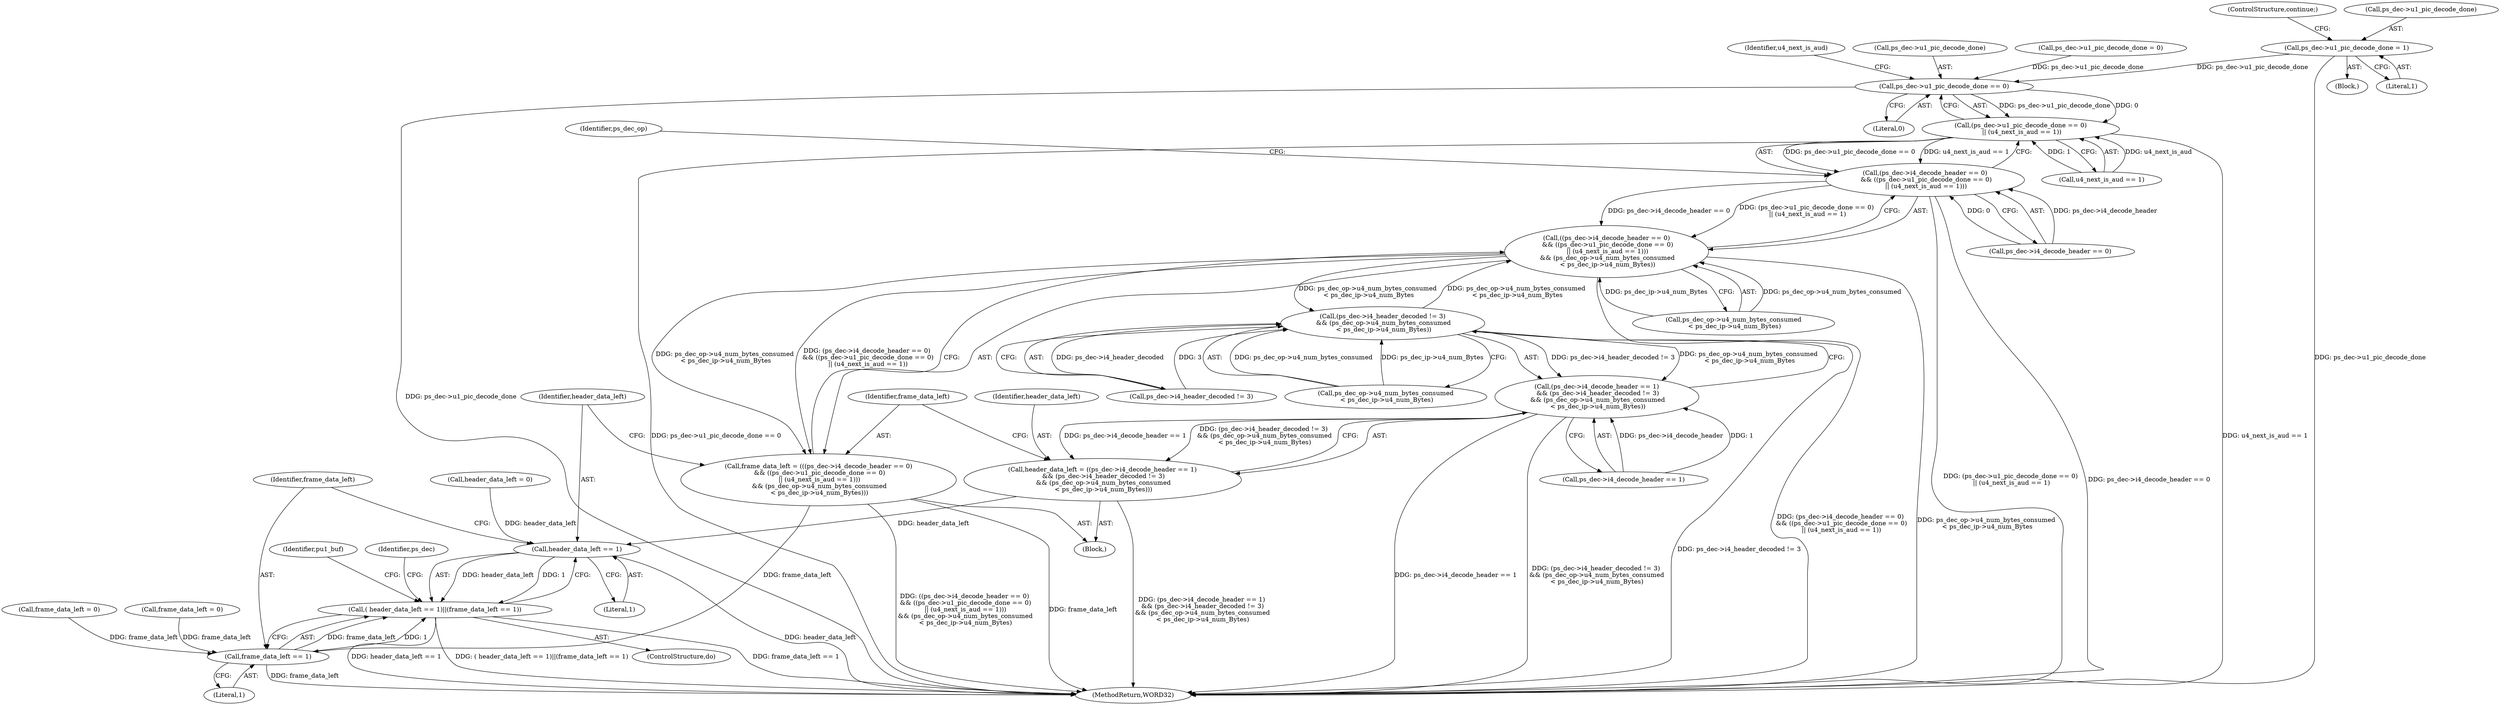 digraph "0_Android_7109ce3f8f90a28ca9f0ee6e14f6ac5e414c62cf@pointer" {
"1001272" [label="(Call,ps_dec->u1_pic_decode_done = 1)"];
"1001447" [label="(Call,ps_dec->u1_pic_decode_done == 0)"];
"1001446" [label="(Call,(ps_dec->u1_pic_decode_done == 0)\n || (u4_next_is_aud == 1))"];
"1001440" [label="(Call,(ps_dec->i4_decode_header == 0)\n && ((ps_dec->u1_pic_decode_done == 0)\n || (u4_next_is_aud == 1)))"];
"1001439" [label="(Call,((ps_dec->i4_decode_header == 0)\n && ((ps_dec->u1_pic_decode_done == 0)\n || (u4_next_is_aud == 1)))\n && (ps_dec_op->u4_num_bytes_consumed\n < ps_dec_ip->u4_num_Bytes))"];
"1001424" [label="(Call,(ps_dec->i4_header_decoded != 3)\n && (ps_dec_op->u4_num_bytes_consumed\n < ps_dec_ip->u4_num_Bytes))"];
"1001418" [label="(Call,(ps_dec->i4_decode_header == 1)\n && (ps_dec->i4_header_decoded != 3)\n && (ps_dec_op->u4_num_bytes_consumed\n < ps_dec_ip->u4_num_Bytes))"];
"1001416" [label="(Call,header_data_left = ((ps_dec->i4_decode_header == 1)\n && (ps_dec->i4_header_decoded != 3)\n && (ps_dec_op->u4_num_bytes_consumed\n < ps_dec_ip->u4_num_Bytes)))"];
"1001463" [label="(Call,header_data_left == 1)"];
"1001462" [label="(Call,( header_data_left == 1)||(frame_data_left == 1))"];
"1001437" [label="(Call,frame_data_left = (((ps_dec->i4_decode_header == 0)\n && ((ps_dec->u1_pic_decode_done == 0)\n || (u4_next_is_aud == 1)))\n && (ps_dec_op->u4_num_bytes_consumed\n < ps_dec_ip->u4_num_Bytes)))"];
"1001466" [label="(Call,frame_data_left == 1)"];
"1001424" [label="(Call,(ps_dec->i4_header_decoded != 3)\n && (ps_dec_op->u4_num_bytes_consumed\n < ps_dec_ip->u4_num_Bytes))"];
"1001453" [label="(Identifier,u4_next_is_aud)"];
"1001276" [label="(Literal,1)"];
"1001452" [label="(Call,u4_next_is_aud == 1)"];
"1001437" [label="(Call,frame_data_left = (((ps_dec->i4_decode_header == 0)\n && ((ps_dec->u1_pic_decode_done == 0)\n || (u4_next_is_aud == 1)))\n && (ps_dec_op->u4_num_bytes_consumed\n < ps_dec_ip->u4_num_Bytes)))"];
"1001430" [label="(Call,ps_dec_op->u4_num_bytes_consumed\n < ps_dec_ip->u4_num_Bytes)"];
"1001438" [label="(Identifier,frame_data_left)"];
"1001448" [label="(Call,ps_dec->u1_pic_decode_done)"];
"1001462" [label="(Call,( header_data_left == 1)||(frame_data_left == 1))"];
"1000975" [label="(ControlStructure,do)"];
"1001455" [label="(Call,ps_dec_op->u4_num_bytes_consumed\n < ps_dec_ip->u4_num_Bytes)"];
"1000196" [label="(Call,header_data_left = 0)"];
"1001473" [label="(Identifier,ps_dec)"];
"1001418" [label="(Call,(ps_dec->i4_decode_header == 1)\n && (ps_dec->i4_header_decoded != 3)\n && (ps_dec_op->u4_num_bytes_consumed\n < ps_dec_ip->u4_num_Bytes))"];
"1001457" [label="(Identifier,ps_dec_op)"];
"1000301" [label="(Call,ps_dec->u1_pic_decode_done = 0)"];
"1001451" [label="(Literal,0)"];
"1001441" [label="(Call,ps_dec->i4_decode_header == 0)"];
"1001447" [label="(Call,ps_dec->u1_pic_decode_done == 0)"];
"1001467" [label="(Identifier,frame_data_left)"];
"1002160" [label="(MethodReturn,WORD32)"];
"1001417" [label="(Identifier,header_data_left)"];
"1001468" [label="(Literal,1)"];
"1001425" [label="(Call,ps_dec->i4_header_decoded != 3)"];
"1001446" [label="(Call,(ps_dec->u1_pic_decode_done == 0)\n || (u4_next_is_aud == 1))"];
"1001466" [label="(Call,frame_data_left == 1)"];
"1001463" [label="(Call,header_data_left == 1)"];
"1000200" [label="(Call,frame_data_left = 0)"];
"1001271" [label="(Block,)"];
"1001419" [label="(Call,ps_dec->i4_decode_header == 1)"];
"1001416" [label="(Call,header_data_left = ((ps_dec->i4_decode_header == 1)\n && (ps_dec->i4_header_decoded != 3)\n && (ps_dec_op->u4_num_bytes_consumed\n < ps_dec_ip->u4_num_Bytes)))"];
"1000979" [label="(Identifier,pu1_buf)"];
"1001272" [label="(Call,ps_dec->u1_pic_decode_done = 1)"];
"1001277" [label="(ControlStructure,continue;)"];
"1001280" [label="(Call,frame_data_left = 0)"];
"1000976" [label="(Block,)"];
"1001465" [label="(Literal,1)"];
"1001273" [label="(Call,ps_dec->u1_pic_decode_done)"];
"1001440" [label="(Call,(ps_dec->i4_decode_header == 0)\n && ((ps_dec->u1_pic_decode_done == 0)\n || (u4_next_is_aud == 1)))"];
"1001439" [label="(Call,((ps_dec->i4_decode_header == 0)\n && ((ps_dec->u1_pic_decode_done == 0)\n || (u4_next_is_aud == 1)))\n && (ps_dec_op->u4_num_bytes_consumed\n < ps_dec_ip->u4_num_Bytes))"];
"1001464" [label="(Identifier,header_data_left)"];
"1001272" -> "1001271"  [label="AST: "];
"1001272" -> "1001276"  [label="CFG: "];
"1001273" -> "1001272"  [label="AST: "];
"1001276" -> "1001272"  [label="AST: "];
"1001277" -> "1001272"  [label="CFG: "];
"1001272" -> "1002160"  [label="DDG: ps_dec->u1_pic_decode_done"];
"1001272" -> "1001447"  [label="DDG: ps_dec->u1_pic_decode_done"];
"1001447" -> "1001446"  [label="AST: "];
"1001447" -> "1001451"  [label="CFG: "];
"1001448" -> "1001447"  [label="AST: "];
"1001451" -> "1001447"  [label="AST: "];
"1001453" -> "1001447"  [label="CFG: "];
"1001446" -> "1001447"  [label="CFG: "];
"1001447" -> "1002160"  [label="DDG: ps_dec->u1_pic_decode_done"];
"1001447" -> "1001446"  [label="DDG: ps_dec->u1_pic_decode_done"];
"1001447" -> "1001446"  [label="DDG: 0"];
"1000301" -> "1001447"  [label="DDG: ps_dec->u1_pic_decode_done"];
"1001446" -> "1001440"  [label="AST: "];
"1001446" -> "1001452"  [label="CFG: "];
"1001452" -> "1001446"  [label="AST: "];
"1001440" -> "1001446"  [label="CFG: "];
"1001446" -> "1002160"  [label="DDG: u4_next_is_aud == 1"];
"1001446" -> "1002160"  [label="DDG: ps_dec->u1_pic_decode_done == 0"];
"1001446" -> "1001440"  [label="DDG: ps_dec->u1_pic_decode_done == 0"];
"1001446" -> "1001440"  [label="DDG: u4_next_is_aud == 1"];
"1001452" -> "1001446"  [label="DDG: u4_next_is_aud"];
"1001452" -> "1001446"  [label="DDG: 1"];
"1001440" -> "1001439"  [label="AST: "];
"1001440" -> "1001441"  [label="CFG: "];
"1001441" -> "1001440"  [label="AST: "];
"1001457" -> "1001440"  [label="CFG: "];
"1001439" -> "1001440"  [label="CFG: "];
"1001440" -> "1002160"  [label="DDG: (ps_dec->u1_pic_decode_done == 0)\n || (u4_next_is_aud == 1)"];
"1001440" -> "1002160"  [label="DDG: ps_dec->i4_decode_header == 0"];
"1001440" -> "1001439"  [label="DDG: ps_dec->i4_decode_header == 0"];
"1001440" -> "1001439"  [label="DDG: (ps_dec->u1_pic_decode_done == 0)\n || (u4_next_is_aud == 1)"];
"1001441" -> "1001440"  [label="DDG: ps_dec->i4_decode_header"];
"1001441" -> "1001440"  [label="DDG: 0"];
"1001439" -> "1001437"  [label="AST: "];
"1001439" -> "1001455"  [label="CFG: "];
"1001455" -> "1001439"  [label="AST: "];
"1001437" -> "1001439"  [label="CFG: "];
"1001439" -> "1002160"  [label="DDG: (ps_dec->i4_decode_header == 0)\n && ((ps_dec->u1_pic_decode_done == 0)\n || (u4_next_is_aud == 1))"];
"1001439" -> "1002160"  [label="DDG: ps_dec_op->u4_num_bytes_consumed\n < ps_dec_ip->u4_num_Bytes"];
"1001439" -> "1001424"  [label="DDG: ps_dec_op->u4_num_bytes_consumed\n < ps_dec_ip->u4_num_Bytes"];
"1001439" -> "1001437"  [label="DDG: (ps_dec->i4_decode_header == 0)\n && ((ps_dec->u1_pic_decode_done == 0)\n || (u4_next_is_aud == 1))"];
"1001439" -> "1001437"  [label="DDG: ps_dec_op->u4_num_bytes_consumed\n < ps_dec_ip->u4_num_Bytes"];
"1001424" -> "1001439"  [label="DDG: ps_dec_op->u4_num_bytes_consumed\n < ps_dec_ip->u4_num_Bytes"];
"1001455" -> "1001439"  [label="DDG: ps_dec_op->u4_num_bytes_consumed"];
"1001455" -> "1001439"  [label="DDG: ps_dec_ip->u4_num_Bytes"];
"1001424" -> "1001418"  [label="AST: "];
"1001424" -> "1001425"  [label="CFG: "];
"1001424" -> "1001430"  [label="CFG: "];
"1001425" -> "1001424"  [label="AST: "];
"1001430" -> "1001424"  [label="AST: "];
"1001418" -> "1001424"  [label="CFG: "];
"1001424" -> "1002160"  [label="DDG: ps_dec->i4_header_decoded != 3"];
"1001424" -> "1001418"  [label="DDG: ps_dec->i4_header_decoded != 3"];
"1001424" -> "1001418"  [label="DDG: ps_dec_op->u4_num_bytes_consumed\n < ps_dec_ip->u4_num_Bytes"];
"1001425" -> "1001424"  [label="DDG: ps_dec->i4_header_decoded"];
"1001425" -> "1001424"  [label="DDG: 3"];
"1001430" -> "1001424"  [label="DDG: ps_dec_op->u4_num_bytes_consumed"];
"1001430" -> "1001424"  [label="DDG: ps_dec_ip->u4_num_Bytes"];
"1001418" -> "1001416"  [label="AST: "];
"1001418" -> "1001419"  [label="CFG: "];
"1001419" -> "1001418"  [label="AST: "];
"1001416" -> "1001418"  [label="CFG: "];
"1001418" -> "1002160"  [label="DDG: ps_dec->i4_decode_header == 1"];
"1001418" -> "1002160"  [label="DDG: (ps_dec->i4_header_decoded != 3)\n && (ps_dec_op->u4_num_bytes_consumed\n < ps_dec_ip->u4_num_Bytes)"];
"1001418" -> "1001416"  [label="DDG: ps_dec->i4_decode_header == 1"];
"1001418" -> "1001416"  [label="DDG: (ps_dec->i4_header_decoded != 3)\n && (ps_dec_op->u4_num_bytes_consumed\n < ps_dec_ip->u4_num_Bytes)"];
"1001419" -> "1001418"  [label="DDG: ps_dec->i4_decode_header"];
"1001419" -> "1001418"  [label="DDG: 1"];
"1001416" -> "1000976"  [label="AST: "];
"1001417" -> "1001416"  [label="AST: "];
"1001438" -> "1001416"  [label="CFG: "];
"1001416" -> "1002160"  [label="DDG: (ps_dec->i4_decode_header == 1)\n && (ps_dec->i4_header_decoded != 3)\n && (ps_dec_op->u4_num_bytes_consumed\n < ps_dec_ip->u4_num_Bytes)"];
"1001416" -> "1001463"  [label="DDG: header_data_left"];
"1001463" -> "1001462"  [label="AST: "];
"1001463" -> "1001465"  [label="CFG: "];
"1001464" -> "1001463"  [label="AST: "];
"1001465" -> "1001463"  [label="AST: "];
"1001467" -> "1001463"  [label="CFG: "];
"1001462" -> "1001463"  [label="CFG: "];
"1001463" -> "1002160"  [label="DDG: header_data_left"];
"1001463" -> "1001462"  [label="DDG: header_data_left"];
"1001463" -> "1001462"  [label="DDG: 1"];
"1000196" -> "1001463"  [label="DDG: header_data_left"];
"1001462" -> "1000975"  [label="AST: "];
"1001462" -> "1001466"  [label="CFG: "];
"1001466" -> "1001462"  [label="AST: "];
"1000979" -> "1001462"  [label="CFG: "];
"1001473" -> "1001462"  [label="CFG: "];
"1001462" -> "1002160"  [label="DDG: header_data_left == 1"];
"1001462" -> "1002160"  [label="DDG: ( header_data_left == 1)||(frame_data_left == 1)"];
"1001462" -> "1002160"  [label="DDG: frame_data_left == 1"];
"1001466" -> "1001462"  [label="DDG: frame_data_left"];
"1001466" -> "1001462"  [label="DDG: 1"];
"1001437" -> "1000976"  [label="AST: "];
"1001438" -> "1001437"  [label="AST: "];
"1001464" -> "1001437"  [label="CFG: "];
"1001437" -> "1002160"  [label="DDG: ((ps_dec->i4_decode_header == 0)\n && ((ps_dec->u1_pic_decode_done == 0)\n || (u4_next_is_aud == 1)))\n && (ps_dec_op->u4_num_bytes_consumed\n < ps_dec_ip->u4_num_Bytes)"];
"1001437" -> "1002160"  [label="DDG: frame_data_left"];
"1001437" -> "1001466"  [label="DDG: frame_data_left"];
"1001466" -> "1001468"  [label="CFG: "];
"1001467" -> "1001466"  [label="AST: "];
"1001468" -> "1001466"  [label="AST: "];
"1001466" -> "1002160"  [label="DDG: frame_data_left"];
"1000200" -> "1001466"  [label="DDG: frame_data_left"];
"1001280" -> "1001466"  [label="DDG: frame_data_left"];
}
